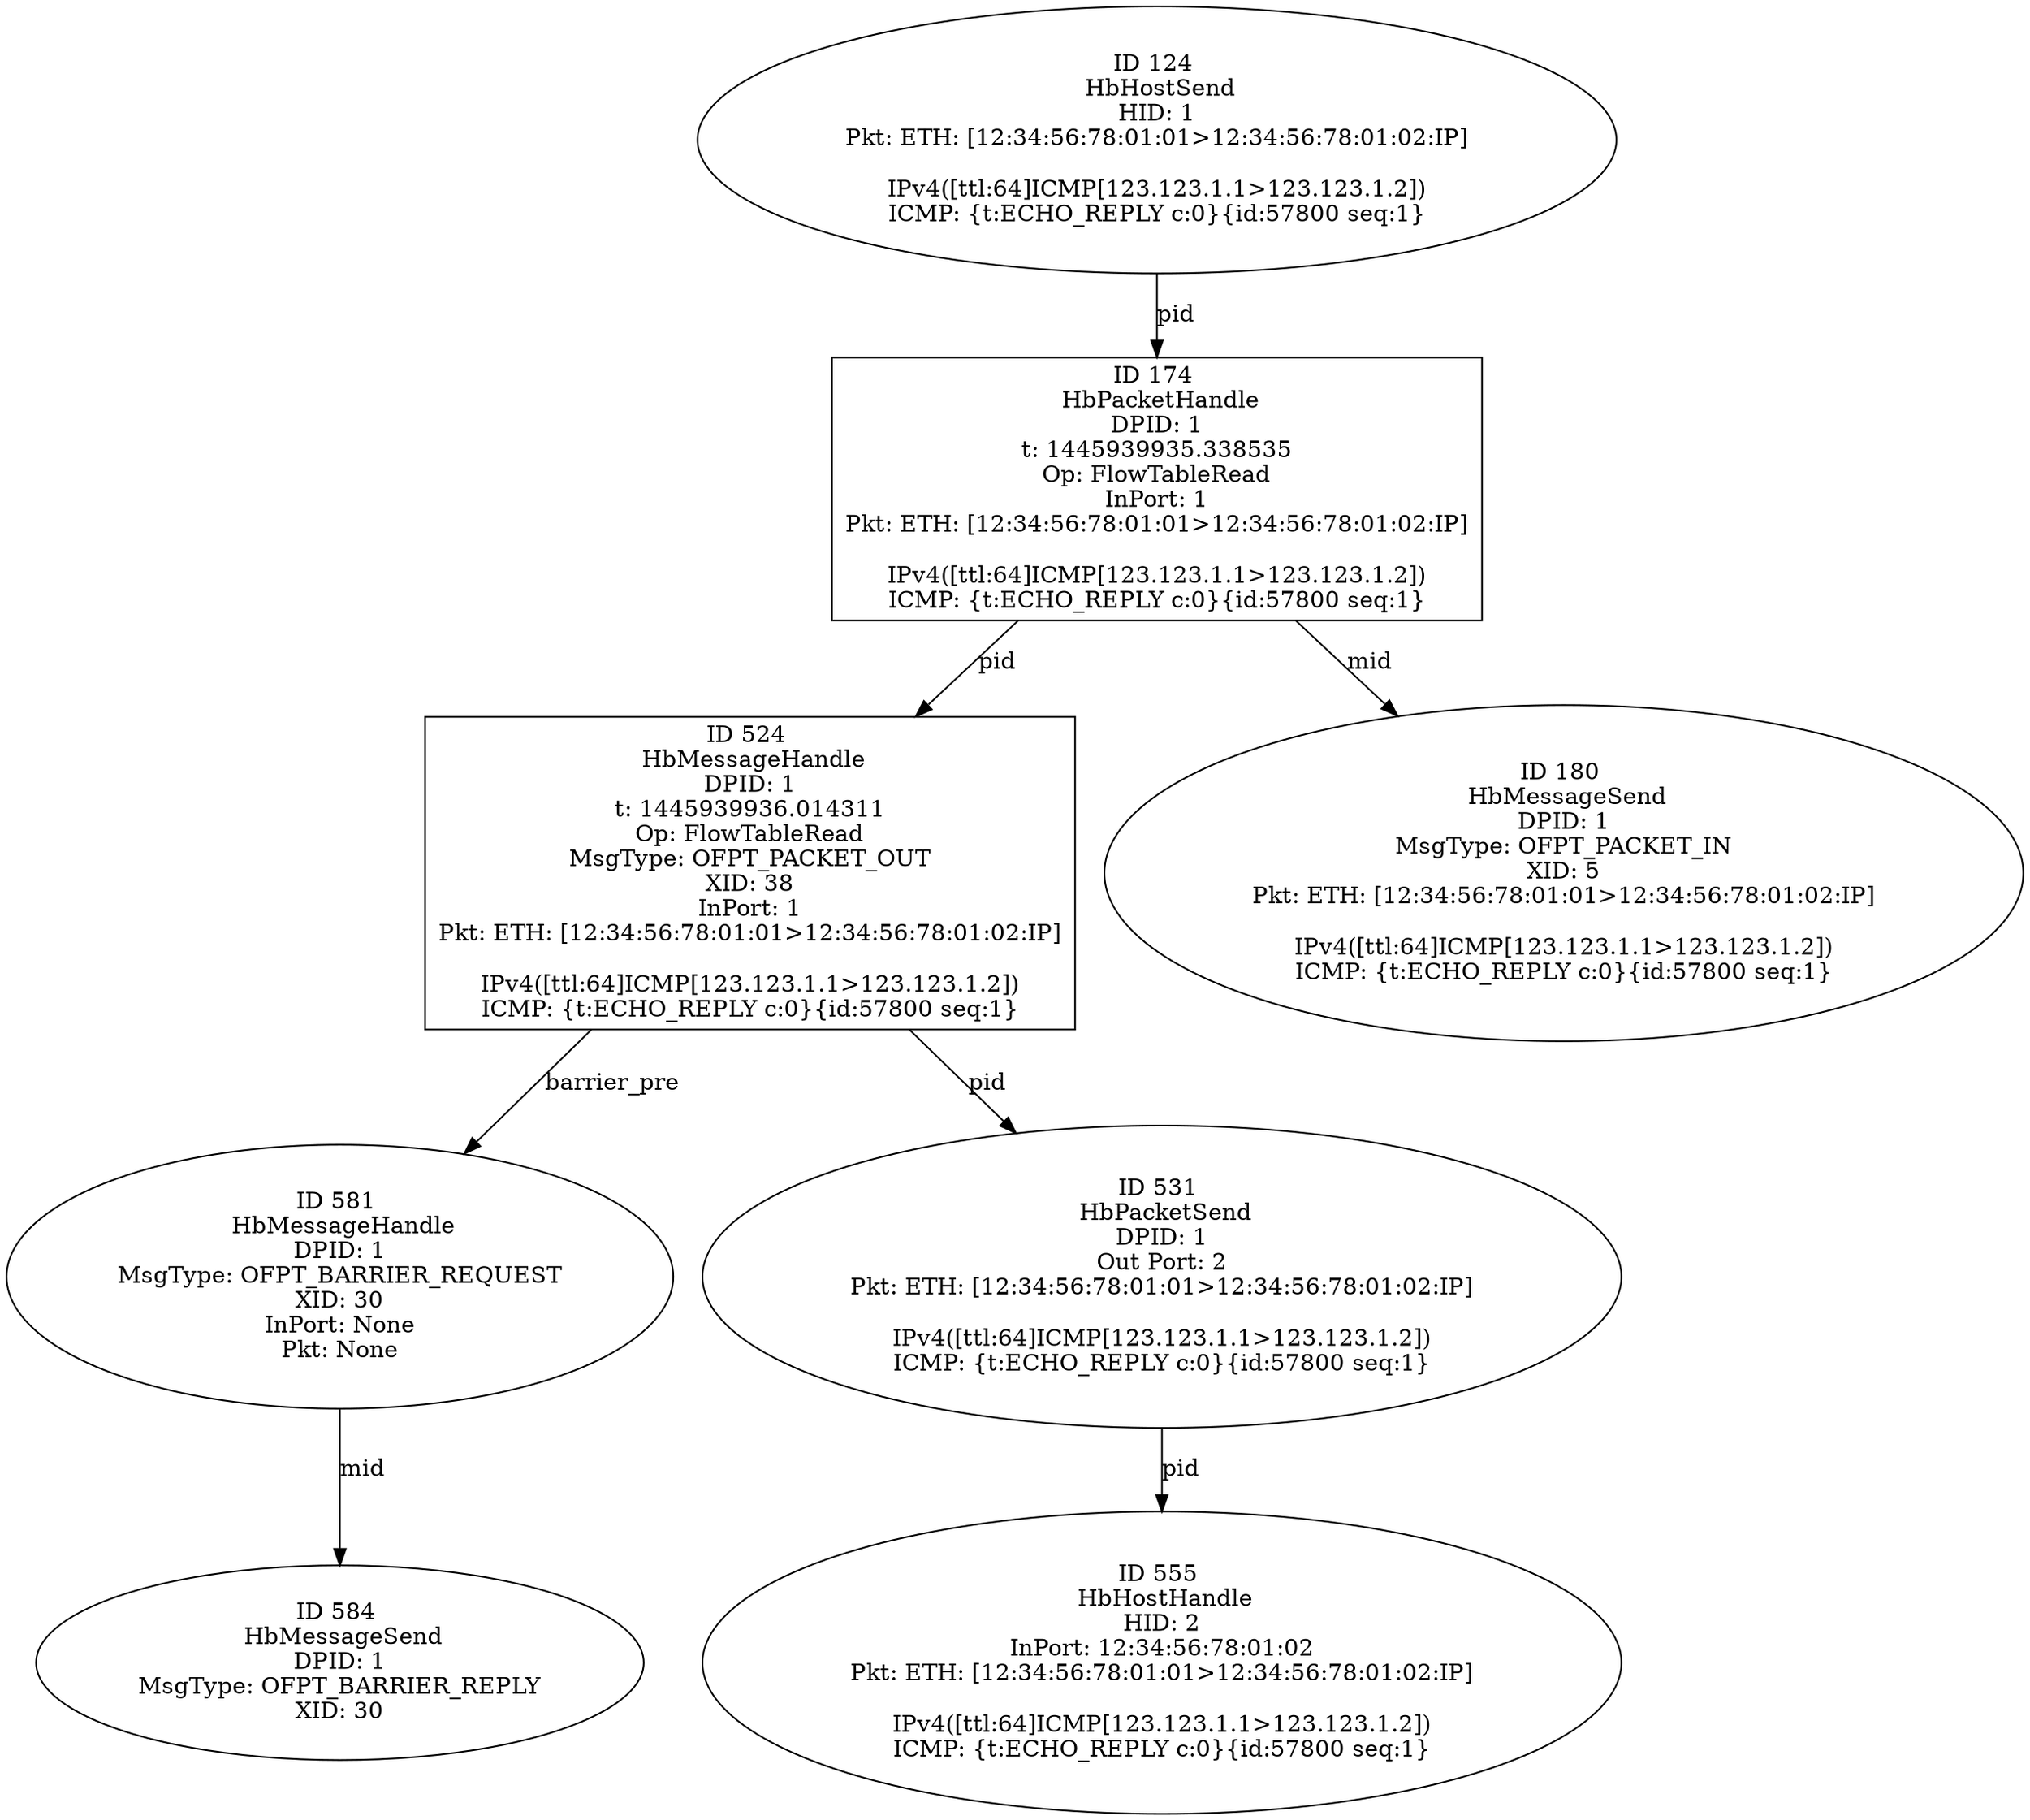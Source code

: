 strict digraph G {
581 [shape=oval, event=<hb_events.HbMessageHandle object at 0x1078f4750>, label="ID 581 
 HbMessageHandle
DPID: 1
MsgType: OFPT_BARRIER_REQUEST
XID: 30
InPort: None
Pkt: None"];
584 [shape=oval, event=<hb_events.HbMessageSend object at 0x1078f47d0>, label="ID 584 
 HbMessageSend
DPID: 1
MsgType: OFPT_BARRIER_REPLY
XID: 30"];
555 [shape=oval, event=<hb_events.HbHostHandle object at 0x1078e94d0>, label="ID 555 
 HbHostHandle
HID: 2
InPort: 12:34:56:78:01:02
Pkt: ETH: [12:34:56:78:01:01>12:34:56:78:01:02:IP]

IPv4([ttl:64]ICMP[123.123.1.1>123.123.1.2])
ICMP: {t:ECHO_REPLY c:0}{id:57800 seq:1}"];
524 [shape=box, event=<hb_events.HbMessageHandle object at 0x107895cd0>, label="ID 524 
 HbMessageHandle
DPID: 1
t: 1445939936.014311
Op: FlowTableRead
MsgType: OFPT_PACKET_OUT
XID: 38
InPort: 1
Pkt: ETH: [12:34:56:78:01:01>12:34:56:78:01:02:IP]

IPv4([ttl:64]ICMP[123.123.1.1>123.123.1.2])
ICMP: {t:ECHO_REPLY c:0}{id:57800 seq:1}"];
174 [shape=box, event=<hb_events.HbPacketHandle object at 0x1077bfc50>, label="ID 174 
 HbPacketHandle
DPID: 1
t: 1445939935.338535
Op: FlowTableRead
InPort: 1
Pkt: ETH: [12:34:56:78:01:01>12:34:56:78:01:02:IP]

IPv4([ttl:64]ICMP[123.123.1.1>123.123.1.2])
ICMP: {t:ECHO_REPLY c:0}{id:57800 seq:1}"];
531 [shape=oval, event=<hb_events.HbPacketSend object at 0x1078a23d0>, label="ID 531 
 HbPacketSend
DPID: 1
Out Port: 2
Pkt: ETH: [12:34:56:78:01:01>12:34:56:78:01:02:IP]

IPv4([ttl:64]ICMP[123.123.1.1>123.123.1.2])
ICMP: {t:ECHO_REPLY c:0}{id:57800 seq:1}"];
180 [shape=oval, event=<hb_events.HbMessageSend object at 0x1077c5450>, label="ID 180 
 HbMessageSend
DPID: 1
MsgType: OFPT_PACKET_IN
XID: 5
Pkt: ETH: [12:34:56:78:01:01>12:34:56:78:01:02:IP]

IPv4([ttl:64]ICMP[123.123.1.1>123.123.1.2])
ICMP: {t:ECHO_REPLY c:0}{id:57800 seq:1}"];
124 [shape=oval, event=<hb_events.HbHostSend object at 0x1077a2550>, label="ID 124 
 HbHostSend
HID: 1
Pkt: ETH: [12:34:56:78:01:01>12:34:56:78:01:02:IP]

IPv4([ttl:64]ICMP[123.123.1.1>123.123.1.2])
ICMP: {t:ECHO_REPLY c:0}{id:57800 seq:1}"];
581 -> 584  [rel=mid, label=mid];
524 -> 531  [rel=pid, label=pid];
524 -> 581  [rel=barrier_pre, label=barrier_pre];
174 -> 524  [rel=pid, label=pid];
174 -> 180  [rel=mid, label=mid];
531 -> 555  [rel=pid, label=pid];
124 -> 174  [rel=pid, label=pid];
}
